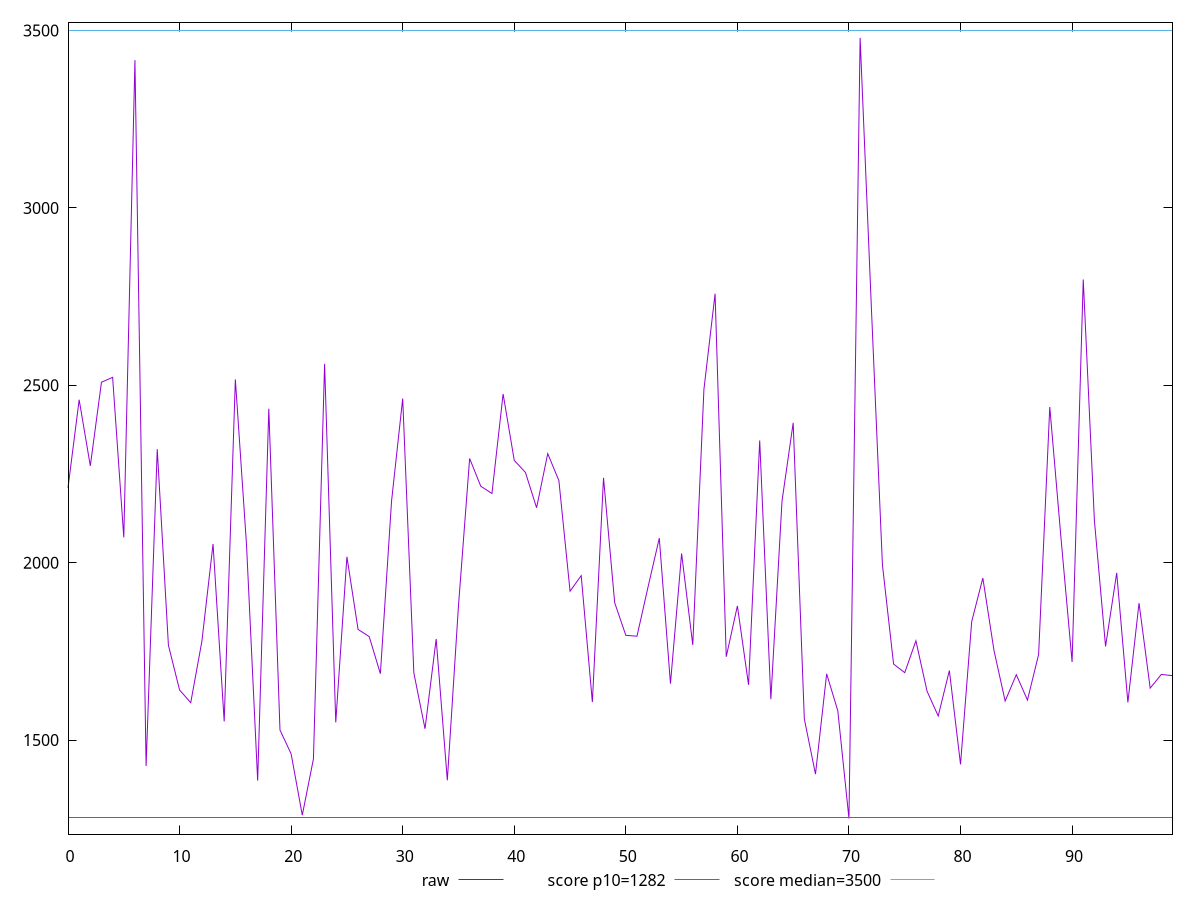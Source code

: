 reset

$raw <<EOF
0 2211.1839999999984
1 2459.403999999999
2 2273.011999999999
3 2508.8199999999997
4 2522.6120000000014
5 2071.3359999999984
6 3416.719999999998
7 1427.0119999999993
8 2320.1319999999982
9 1767.3799999999983
10 1641.307999999999
11 1605.423999999999
12 1778.3799999999987
13 2052.7839999999997
14 1552.4919999999993
15 2516.6559999999977
16 2050.8759999999993
17 1385.7840000000006
18 2434.267999999998
19 1528.375999999999
20 1461.2359999999996
21 1288.4000000000008
22 1447.1399999999994
23 2560.7559999999994
24 1549.924
25 2016.7879999999996
26 1811.9679999999994
27 1791.6199999999994
28 1687.051999999999
29 2173.291999999998
30 2462.8240000000014
31 1689.1199999999992
32 1531.9719999999998
33 1784.9479999999999
34 1386.7479999999996
35 1878.8879999999992
36 2293.823999999999
37 2215.503999999999
38 2195.1439999999984
39 2475.7279999999982
40 2288.463999999999
41 2254.6040000000007
42 2154.963999999999
43 2307.5599999999986
44 2231.3639999999996
45 1919.719999999999
46 1963.588
47 1607.1319999999992
48 2239.304
49 1887.2960000000005
50 1795.3159999999993
51 1792.8439999999991
52 1932.9199999999992
53 2069.2760000000007
54 1659.0359999999991
55 2025.9559999999992
56 1768.279999999999
57 2488.571999999999
58 2758.319999999999
59 1734.9719999999988
60 1878.175999999999
61 1655.6799999999998
62 2344.6519999999987
63 1615.3999999999994
64 2173.8399999999992
65 2394.38
66 1559.7279999999996
67 1404.1359999999995
68 1686.8120000000006
69 1582.7200000000003
70 1278.924
71 3479.4199999999983
72 2726.3679999999986
73 1993.7959999999998
74 1714.3479999999995
75 1690.04
76 1779.8760000000002
77 1637.7479999999998
78 1567.8839999999996
79 1696.047999999999
80 1431.6039999999998
81 1833.7559999999994
82 1956.8759999999997
83 1752.5919999999994
84 1610.1039999999985
85 1684.2839999999987
86 1612.8439999999996
87 1741.3239999999996
88 2438.9279999999994
89 2071.475999999998
90 1720.1639999999998
91 2798.4999999999986
92 2119.2279999999996
93 1764.2079999999994
94 1971.2879999999996
95 1606.167999999999
96 1886.1359999999988
97 1646.5160000000008
98 1685.135999999999
99 1681.5999999999992
EOF

set key outside below
set xrange [0:99]
set yrange [1234.91408:3523.429919999998]
set trange [1234.91408:3523.429919999998]
set terminal svg size 640, 500 enhanced background rgb 'white'
set output "reports/report_00028_2021-02-24T12-49-42.674Z/bootup-time/samples/astro/raw/values.svg"

plot $raw title "raw" with line, \
     1282 title "score p10=1282", \
     3500 title "score median=3500"

reset
